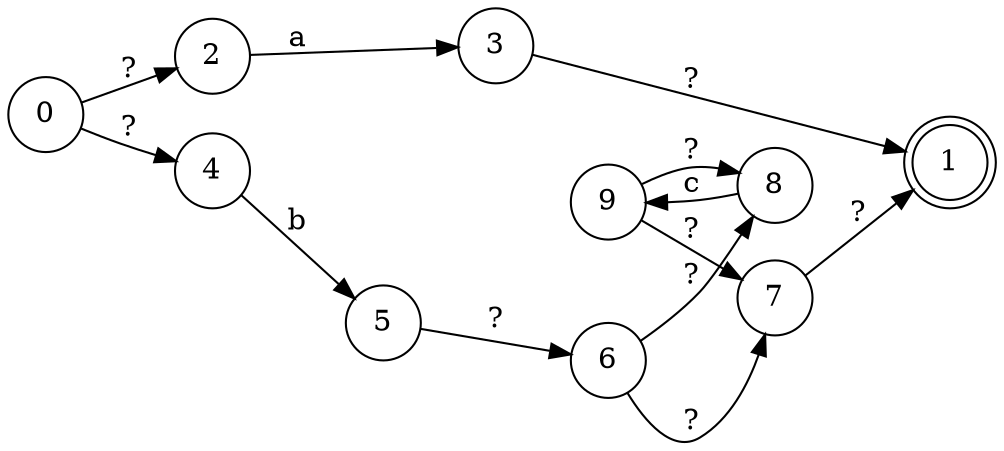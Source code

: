 digraph NDFA {
  rankdir=LR;
  node [shape = circle];
  2 -> 3 [label="a"];
  8 -> 9 [label="c"];
  9 -> 8 [label="?"];
  9 -> 7 [label="?"];
  3 -> 1 [label="?"];
  5 -> 6 [label="?"];
  1 [shape = doublecircle];
  0 -> 2 [label="?"];
  0 -> 4 [label="?"];
  4 -> 5 [label="b"];
  6 -> 8 [label="?"];
  6 -> 7 [label="?"];
  7 -> 1 [label="?"];
}
